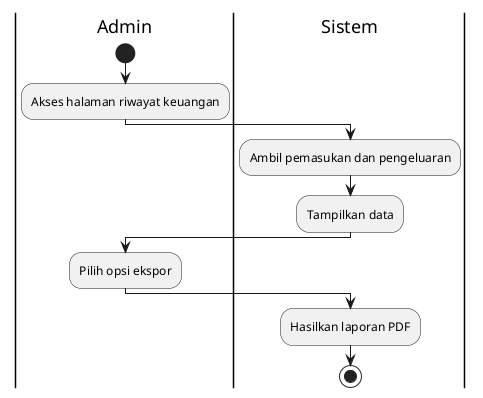 
@startuml
|Admin|
start
:Akses halaman riwayat keuangan;

|Sistem|
:Ambil pemasukan dan pengeluaran;
:Tampilkan data;

|Admin|
:Pilih opsi ekspor;

|Sistem|
:Hasilkan laporan PDF;
stop
@enduml
